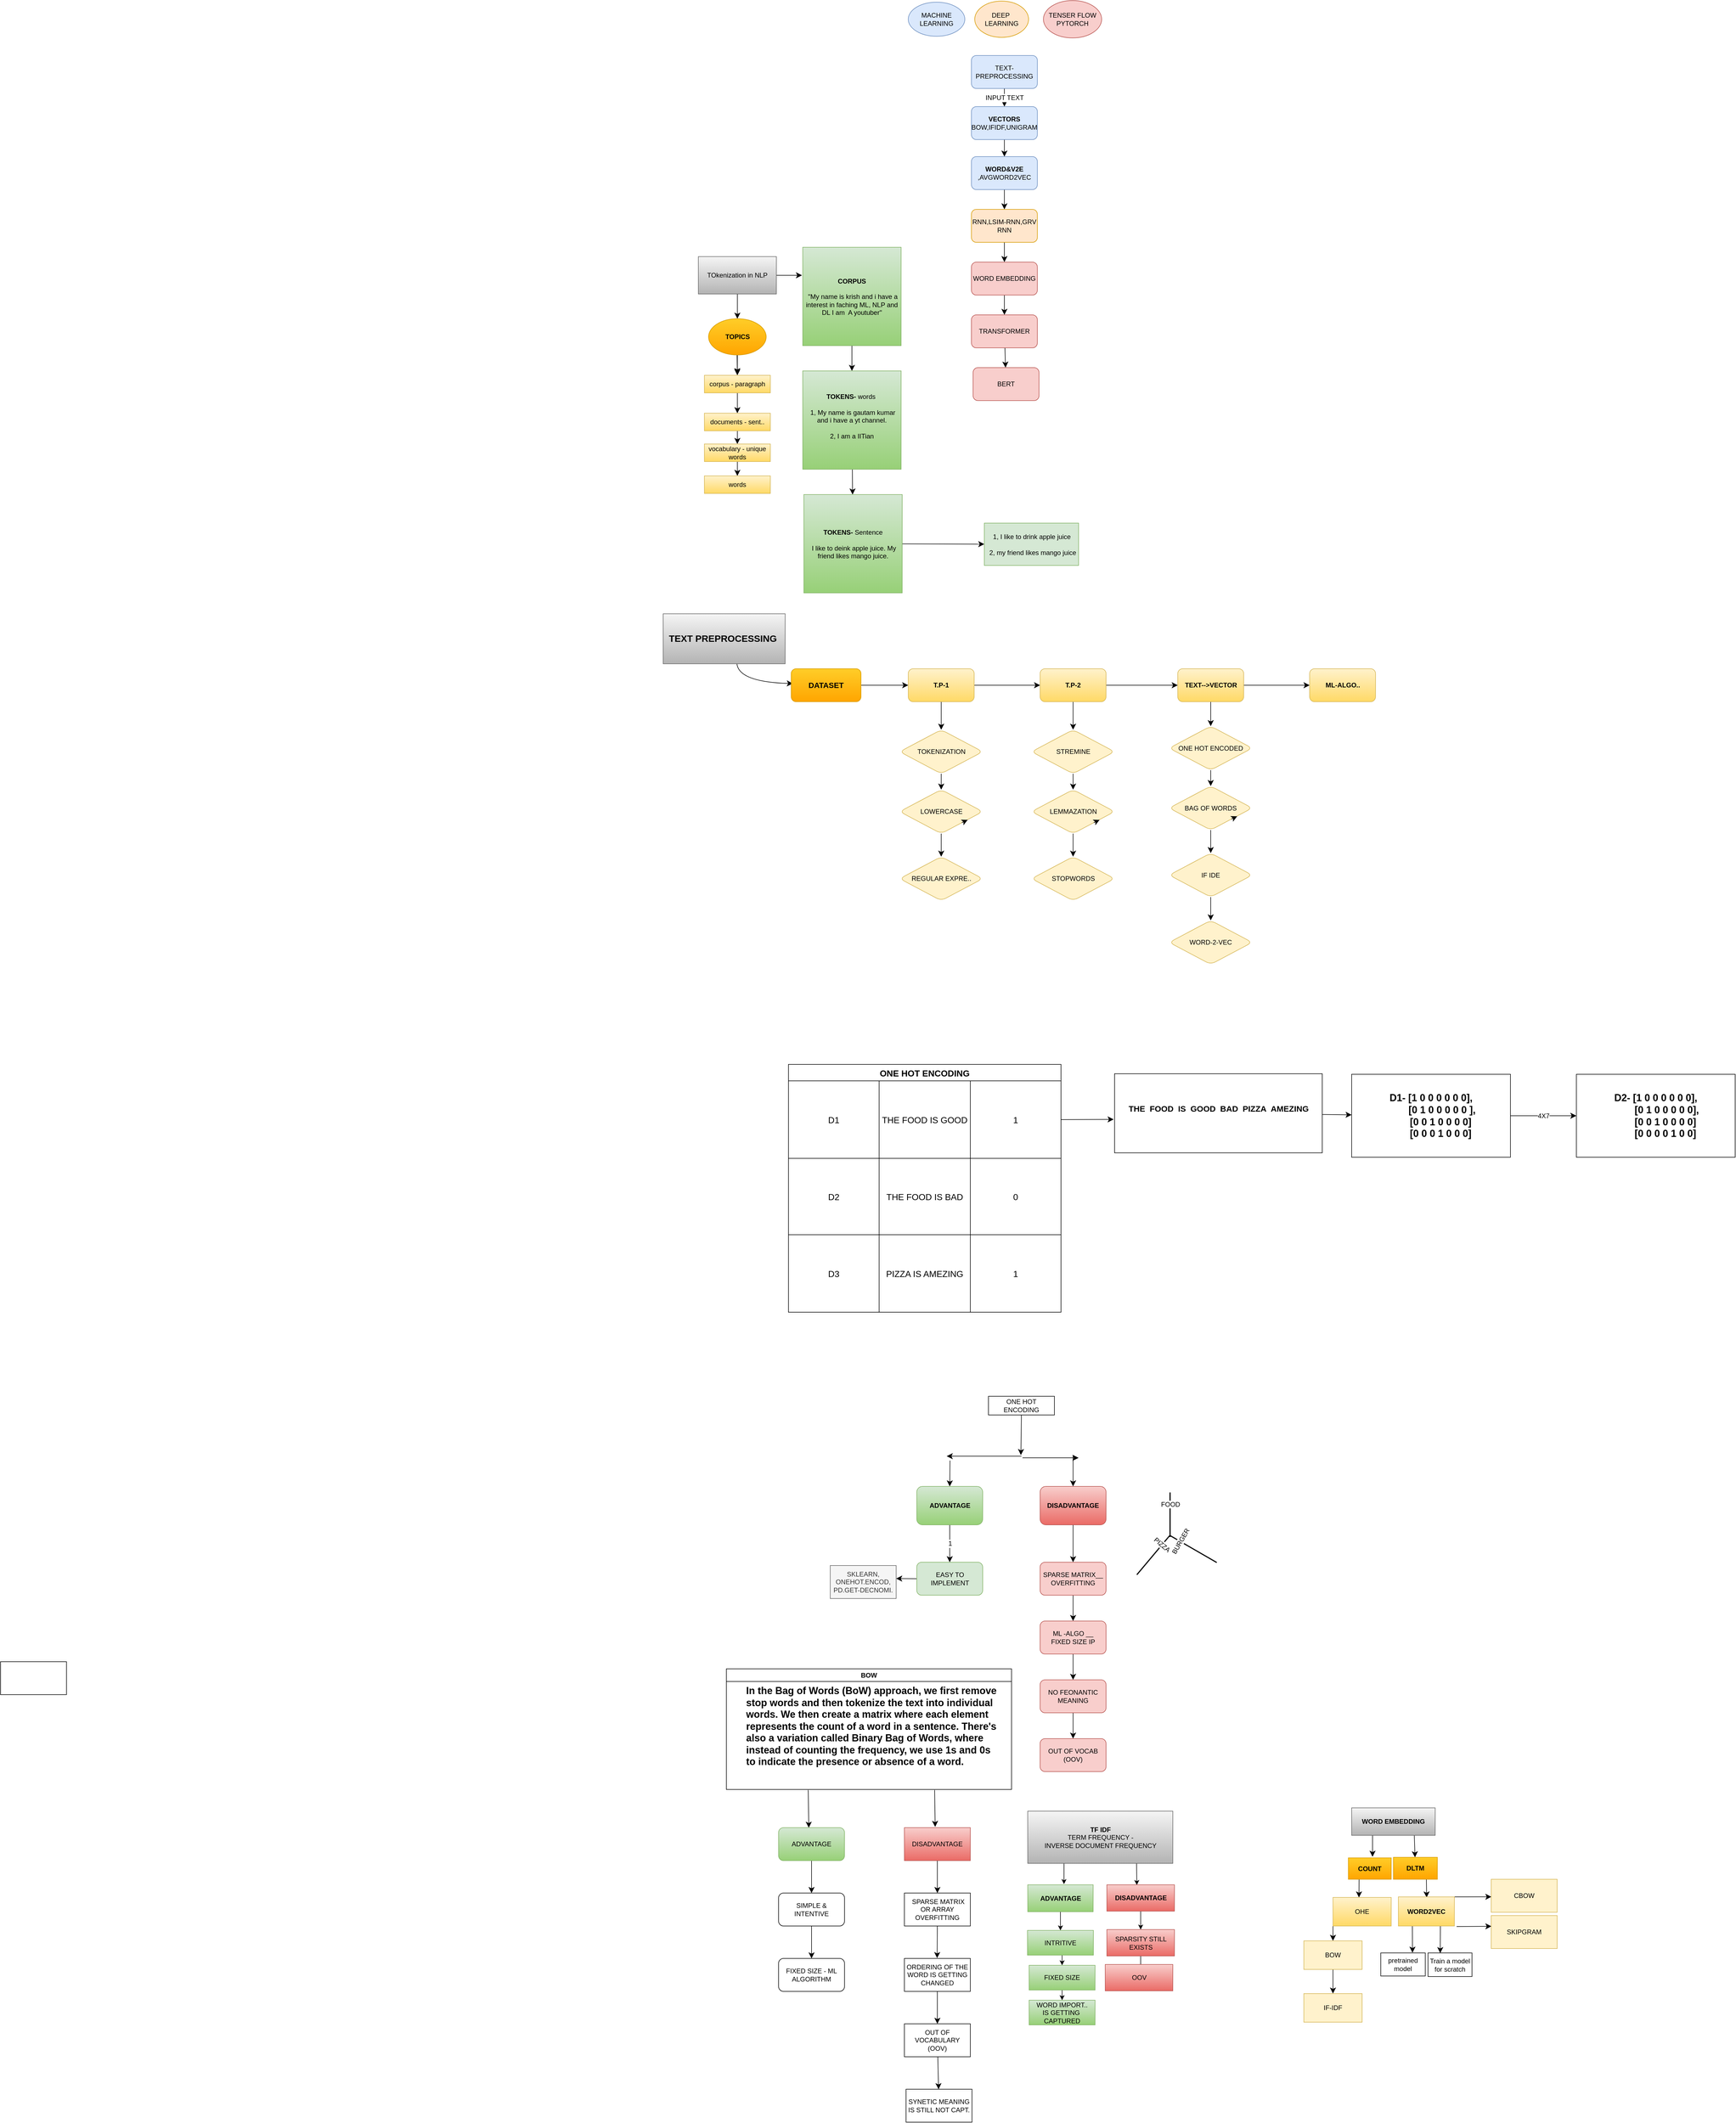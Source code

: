 <mxfile version="26.0.10">
  <diagram name="Page-1" id="VSHnLUEzTOFXlSA0APoK">
    <mxGraphModel dx="2086" dy="590" grid="0" gridSize="10" guides="1" tooltips="1" connect="1" arrows="1" fold="1" page="0" pageScale="1" pageWidth="850" pageHeight="1100" math="0" shadow="0">
      <root>
        <mxCell id="0" />
        <mxCell id="1" parent="0" />
        <mxCell id="pYpgDQX069rLwjjJaZUn-4" value="INPUT TEXT" style="edgeStyle=none;curved=1;rounded=0;orthogonalLoop=1;jettySize=auto;html=1;exitX=0.5;exitY=1;exitDx=0;exitDy=0;entryX=0.5;entryY=0;entryDx=0;entryDy=0;fontSize=12;startSize=8;endSize=8;" parent="1" source="pYpgDQX069rLwjjJaZUn-2" target="pYpgDQX069rLwjjJaZUn-3" edge="1">
          <mxGeometry relative="1" as="geometry" />
        </mxCell>
        <mxCell id="pYpgDQX069rLwjjJaZUn-2" value="TEXT-PREPROCESSING" style="rounded=1;whiteSpace=wrap;html=1;fillColor=#dae8fc;strokeColor=#6c8ebf;" parent="1" vertex="1">
          <mxGeometry x="517" y="313" width="120" height="60" as="geometry" />
        </mxCell>
        <mxCell id="pYpgDQX069rLwjjJaZUn-6" value="" style="edgeStyle=none;curved=1;rounded=0;orthogonalLoop=1;jettySize=auto;html=1;fontSize=12;startSize=8;endSize=8;" parent="1" source="pYpgDQX069rLwjjJaZUn-3" target="pYpgDQX069rLwjjJaZUn-5" edge="1">
          <mxGeometry relative="1" as="geometry" />
        </mxCell>
        <mxCell id="pYpgDQX069rLwjjJaZUn-3" value="&lt;b&gt;VECTORS&lt;/b&gt;&lt;br&gt;BOW,IFIDF,UNIGRAM" style="rounded=1;whiteSpace=wrap;html=1;fillColor=#dae8fc;strokeColor=#6c8ebf;" parent="1" vertex="1">
          <mxGeometry x="517" y="406" width="120" height="60" as="geometry" />
        </mxCell>
        <mxCell id="pYpgDQX069rLwjjJaZUn-9" value="" style="edgeStyle=none;curved=1;rounded=0;orthogonalLoop=1;jettySize=auto;html=1;fontSize=12;startSize=8;endSize=8;" parent="1" source="pYpgDQX069rLwjjJaZUn-5" target="pYpgDQX069rLwjjJaZUn-8" edge="1">
          <mxGeometry relative="1" as="geometry" />
        </mxCell>
        <mxCell id="pYpgDQX069rLwjjJaZUn-5" value="&lt;b&gt;WORD&amp;amp;V2E&lt;/b&gt;&lt;br&gt;,AVGWORD2VEC" style="whiteSpace=wrap;html=1;fillColor=#dae8fc;strokeColor=#6c8ebf;rounded=1;" parent="1" vertex="1">
          <mxGeometry x="517" y="497" width="120" height="60" as="geometry" />
        </mxCell>
        <mxCell id="pYpgDQX069rLwjjJaZUn-11" value="" style="edgeStyle=none;curved=1;rounded=0;orthogonalLoop=1;jettySize=auto;html=1;fontSize=12;startSize=8;endSize=8;" parent="1" source="pYpgDQX069rLwjjJaZUn-8" target="pYpgDQX069rLwjjJaZUn-10" edge="1">
          <mxGeometry relative="1" as="geometry" />
        </mxCell>
        <mxCell id="pYpgDQX069rLwjjJaZUn-8" value="RNN,LSIM-RNN,GRV RNN" style="whiteSpace=wrap;html=1;fillColor=#ffe6cc;strokeColor=#d79b00;rounded=1;" parent="1" vertex="1">
          <mxGeometry x="517" y="593" width="120" height="60" as="geometry" />
        </mxCell>
        <mxCell id="pYpgDQX069rLwjjJaZUn-13" value="" style="edgeStyle=none;curved=1;rounded=0;orthogonalLoop=1;jettySize=auto;html=1;fontSize=12;startSize=8;endSize=8;" parent="1" source="pYpgDQX069rLwjjJaZUn-10" target="pYpgDQX069rLwjjJaZUn-12" edge="1">
          <mxGeometry relative="1" as="geometry" />
        </mxCell>
        <mxCell id="pYpgDQX069rLwjjJaZUn-10" value="WORD EMBEDDING" style="whiteSpace=wrap;html=1;fillColor=#f8cecc;strokeColor=#b85450;rounded=1;" parent="1" vertex="1">
          <mxGeometry x="517" y="689" width="120" height="60" as="geometry" />
        </mxCell>
        <mxCell id="pYpgDQX069rLwjjJaZUn-15" value="" style="edgeStyle=none;curved=1;rounded=0;orthogonalLoop=1;jettySize=auto;html=1;fontSize=12;startSize=8;endSize=8;" parent="1" source="pYpgDQX069rLwjjJaZUn-12" target="pYpgDQX069rLwjjJaZUn-14" edge="1">
          <mxGeometry relative="1" as="geometry" />
        </mxCell>
        <mxCell id="pYpgDQX069rLwjjJaZUn-12" value="TRANSFORMER" style="whiteSpace=wrap;html=1;fillColor=#f8cecc;strokeColor=#b85450;rounded=1;" parent="1" vertex="1">
          <mxGeometry x="517" y="785" width="120" height="60" as="geometry" />
        </mxCell>
        <mxCell id="pYpgDQX069rLwjjJaZUn-14" value="BERT" style="whiteSpace=wrap;html=1;fillColor=#f8cecc;strokeColor=#b85450;rounded=1;" parent="1" vertex="1">
          <mxGeometry x="520" y="881" width="120" height="60" as="geometry" />
        </mxCell>
        <mxCell id="pYpgDQX069rLwjjJaZUn-16" value="MACHINE LEARNING" style="ellipse;whiteSpace=wrap;html=1;fillColor=#dae8fc;strokeColor=#6c8ebf;" parent="1" vertex="1">
          <mxGeometry x="402" y="216" width="103" height="62" as="geometry" />
        </mxCell>
        <mxCell id="pYpgDQX069rLwjjJaZUn-17" value="DEEP&amp;nbsp;&lt;br&gt;LEARNING" style="ellipse;whiteSpace=wrap;html=1;fillColor=#ffe6cc;strokeColor=#d79b00;" parent="1" vertex="1">
          <mxGeometry x="523" y="214" width="98" height="66" as="geometry" />
        </mxCell>
        <mxCell id="pYpgDQX069rLwjjJaZUn-18" value="TENSER FLOW&lt;br&gt;PYTORCH" style="ellipse;whiteSpace=wrap;html=1;fillColor=#f8cecc;strokeColor=#b85450;" parent="1" vertex="1">
          <mxGeometry x="648" y="213" width="106" height="68" as="geometry" />
        </mxCell>
        <mxCell id="pYpgDQX069rLwjjJaZUn-21" value="" style="edgeStyle=none;curved=1;rounded=0;orthogonalLoop=1;jettySize=auto;html=1;fontSize=12;startSize=8;endSize=8;" parent="1" source="pYpgDQX069rLwjjJaZUn-19" target="pYpgDQX069rLwjjJaZUn-20" edge="1">
          <mxGeometry relative="1" as="geometry" />
        </mxCell>
        <mxCell id="pYpgDQX069rLwjjJaZUn-28" style="edgeStyle=none;curved=1;rounded=0;orthogonalLoop=1;jettySize=auto;html=1;exitX=1;exitY=0.5;exitDx=0;exitDy=0;fontSize=12;startSize=8;endSize=8;" parent="1" source="pYpgDQX069rLwjjJaZUn-19" edge="1">
          <mxGeometry relative="1" as="geometry">
            <mxPoint x="208.6" y="713" as="targetPoint" />
          </mxGeometry>
        </mxCell>
        <mxCell id="pYpgDQX069rLwjjJaZUn-19" value="TOkenization in NLP" style="rounded=0;whiteSpace=wrap;html=1;fillColor=#f5f5f5;strokeColor=#666666;gradientColor=#b3b3b3;" parent="1" vertex="1">
          <mxGeometry x="20" y="679" width="142" height="68" as="geometry" />
        </mxCell>
        <mxCell id="pYpgDQX069rLwjjJaZUn-23" style="edgeStyle=none;curved=1;rounded=0;orthogonalLoop=1;jettySize=auto;html=1;exitX=0.5;exitY=1;exitDx=0;exitDy=0;fontSize=12;startSize=8;endSize=8;" parent="1" edge="1">
          <mxGeometry relative="1" as="geometry">
            <mxPoint x="91" y="893" as="targetPoint" />
            <mxPoint x="90.5" y="858" as="sourcePoint" />
          </mxGeometry>
        </mxCell>
        <mxCell id="pYpgDQX069rLwjjJaZUn-27" value="" style="edgeStyle=none;curved=1;rounded=0;orthogonalLoop=1;jettySize=auto;html=1;fontSize=12;startSize=8;endSize=8;" parent="1" source="pYpgDQX069rLwjjJaZUn-20" target="pYpgDQX069rLwjjJaZUn-26" edge="1">
          <mxGeometry relative="1" as="geometry" />
        </mxCell>
        <mxCell id="pYpgDQX069rLwjjJaZUn-20" value="&lt;b&gt;TOPICS&lt;/b&gt;" style="ellipse;whiteSpace=wrap;html=1;rounded=0;fillColor=#ffcd28;gradientColor=#ffa500;strokeColor=#d79b00;" parent="1" vertex="1">
          <mxGeometry x="38.5" y="792" width="105" height="66" as="geometry" />
        </mxCell>
        <mxCell id="pYpgDQX069rLwjjJaZUn-32" value="" style="edgeStyle=none;curved=1;rounded=0;orthogonalLoop=1;jettySize=auto;html=1;fontSize=12;startSize=8;endSize=8;" parent="1" source="pYpgDQX069rLwjjJaZUn-26" target="pYpgDQX069rLwjjJaZUn-31" edge="1">
          <mxGeometry relative="1" as="geometry" />
        </mxCell>
        <mxCell id="pYpgDQX069rLwjjJaZUn-26" value="corpus - paragraph" style="whiteSpace=wrap;html=1;rounded=0;fillColor=#fff2cc;gradientColor=#ffd966;strokeColor=#d6b656;" parent="1" vertex="1">
          <mxGeometry x="31" y="895" width="120" height="32" as="geometry" />
        </mxCell>
        <mxCell id="pYpgDQX069rLwjjJaZUn-38" value="" style="edgeStyle=none;curved=1;rounded=0;orthogonalLoop=1;jettySize=auto;html=1;fontSize=12;startSize=8;endSize=8;" parent="1" source="pYpgDQX069rLwjjJaZUn-29" target="pYpgDQX069rLwjjJaZUn-37" edge="1">
          <mxGeometry relative="1" as="geometry" />
        </mxCell>
        <mxCell id="pYpgDQX069rLwjjJaZUn-29" value="&lt;b&gt;CORPUS&lt;br&gt;&lt;br&gt;&lt;/b&gt;&amp;nbsp;&quot;My name is krish and i have a interest in faching ML, NLP and DL I am&amp;nbsp; A youtuber&quot;" style="whiteSpace=wrap;html=1;aspect=fixed;fillColor=#d5e8d4;gradientColor=#97d077;strokeColor=#82b366;" parent="1" vertex="1">
          <mxGeometry x="210" y="662" width="179" height="179" as="geometry" />
        </mxCell>
        <mxCell id="pYpgDQX069rLwjjJaZUn-34" value="" style="edgeStyle=none;curved=1;rounded=0;orthogonalLoop=1;jettySize=auto;html=1;fontSize=12;startSize=8;endSize=8;" parent="1" source="pYpgDQX069rLwjjJaZUn-31" target="pYpgDQX069rLwjjJaZUn-33" edge="1">
          <mxGeometry relative="1" as="geometry" />
        </mxCell>
        <mxCell id="pYpgDQX069rLwjjJaZUn-31" value="documents - sent.." style="whiteSpace=wrap;html=1;rounded=0;fillColor=#fff2cc;gradientColor=#ffd966;strokeColor=#d6b656;" parent="1" vertex="1">
          <mxGeometry x="31" y="964" width="120" height="32" as="geometry" />
        </mxCell>
        <mxCell id="pYpgDQX069rLwjjJaZUn-36" value="" style="edgeStyle=none;curved=1;rounded=0;orthogonalLoop=1;jettySize=auto;html=1;fontSize=12;startSize=8;endSize=8;" parent="1" source="pYpgDQX069rLwjjJaZUn-33" target="pYpgDQX069rLwjjJaZUn-35" edge="1">
          <mxGeometry relative="1" as="geometry" />
        </mxCell>
        <mxCell id="pYpgDQX069rLwjjJaZUn-33" value="vocabulary - unique words" style="whiteSpace=wrap;html=1;rounded=0;fillColor=#fff2cc;gradientColor=#ffd966;strokeColor=#d6b656;" parent="1" vertex="1">
          <mxGeometry x="31" y="1020" width="120" height="32" as="geometry" />
        </mxCell>
        <mxCell id="pYpgDQX069rLwjjJaZUn-35" value="words" style="whiteSpace=wrap;html=1;rounded=0;fillColor=#fff2cc;gradientColor=#ffd966;strokeColor=#d6b656;" parent="1" vertex="1">
          <mxGeometry x="31" y="1078" width="120" height="32" as="geometry" />
        </mxCell>
        <mxCell id="pYpgDQX069rLwjjJaZUn-40" value="" style="edgeStyle=none;curved=1;rounded=0;orthogonalLoop=1;jettySize=auto;html=1;fontSize=12;startSize=8;endSize=8;" parent="1" source="pYpgDQX069rLwjjJaZUn-37" target="pYpgDQX069rLwjjJaZUn-39" edge="1">
          <mxGeometry relative="1" as="geometry" />
        </mxCell>
        <mxCell id="pYpgDQX069rLwjjJaZUn-37" value="&lt;b&gt;TOKENS- &lt;/b&gt;words&amp;nbsp;&lt;br&gt;&lt;br&gt;&amp;nbsp;1, My name is gautam kumar and i have a yt channel.&lt;br&gt;&lt;br&gt;2, I am a IITian&lt;br&gt;&lt;div&gt;&lt;br&gt;&lt;/div&gt;" style="whiteSpace=wrap;html=1;aspect=fixed;fillColor=#d5e8d4;gradientColor=#97d077;strokeColor=#82b366;" parent="1" vertex="1">
          <mxGeometry x="210" y="887" width="179" height="179" as="geometry" />
        </mxCell>
        <mxCell id="pYpgDQX069rLwjjJaZUn-42" value="" style="edgeStyle=none;curved=1;rounded=0;orthogonalLoop=1;jettySize=auto;html=1;fontSize=12;startSize=8;endSize=8;" parent="1" source="pYpgDQX069rLwjjJaZUn-39" target="pYpgDQX069rLwjjJaZUn-41" edge="1">
          <mxGeometry relative="1" as="geometry" />
        </mxCell>
        <mxCell id="pYpgDQX069rLwjjJaZUn-39" value="&lt;b&gt;TOKENS- &lt;/b&gt;Sentence&lt;br&gt;&lt;br&gt;&amp;nbsp;I like to deink apple juice. My friend likes mango juice." style="whiteSpace=wrap;html=1;aspect=fixed;fillColor=#d5e8d4;gradientColor=#97d077;strokeColor=#82b366;" parent="1" vertex="1">
          <mxGeometry x="212" y="1112" width="179" height="179" as="geometry" />
        </mxCell>
        <mxCell id="pYpgDQX069rLwjjJaZUn-41" value="1, I like to drink apple juice&lt;br&gt;&lt;br&gt;&amp;nbsp;2, my friend likes mango juice" style="whiteSpace=wrap;html=1;fillColor=#d5e8d4;strokeColor=#82b366;" parent="1" vertex="1">
          <mxGeometry x="540.5" y="1164" width="171.5" height="77" as="geometry" />
        </mxCell>
        <mxCell id="R0YtoxaWGj9y8Cs-gQbP-2" style="edgeStyle=none;curved=1;rounded=0;orthogonalLoop=1;jettySize=auto;html=1;exitX=0.5;exitY=1;exitDx=0;exitDy=0;fontSize=12;startSize=8;endSize=8;entryX=0;entryY=0.5;entryDx=0;entryDy=0;" parent="1" edge="1">
          <mxGeometry relative="1" as="geometry">
            <mxPoint x="192" y="1456" as="targetPoint" />
            <mxPoint x="90" y="1417" as="sourcePoint" />
            <Array as="points">
              <mxPoint x="90" y="1453" />
            </Array>
          </mxGeometry>
        </mxCell>
        <mxCell id="R0YtoxaWGj9y8Cs-gQbP-1" value="&lt;b&gt;TEXT PREPROCESSING&amp;nbsp;&lt;/b&gt;" style="rounded=0;whiteSpace=wrap;html=1;fillColor=#f5f5f5;strokeColor=#666666;gradientColor=#b3b3b3;fontSize=17;" parent="1" vertex="1">
          <mxGeometry x="-44" y="1329" width="222" height="91" as="geometry" />
        </mxCell>
        <mxCell id="R0YtoxaWGj9y8Cs-gQbP-6" value="" style="edgeStyle=none;curved=1;rounded=0;orthogonalLoop=1;jettySize=auto;html=1;fontSize=12;startSize=8;endSize=8;" parent="1" source="R0YtoxaWGj9y8Cs-gQbP-4" target="R0YtoxaWGj9y8Cs-gQbP-5" edge="1">
          <mxGeometry relative="1" as="geometry" />
        </mxCell>
        <mxCell id="R0YtoxaWGj9y8Cs-gQbP-4" value="DATASET" style="rounded=1;whiteSpace=wrap;html=1;fillColor=#ffcd28;gradientColor=#ffa500;strokeColor=#d79b00;fontStyle=1;fontSize=14;" parent="1" vertex="1">
          <mxGeometry x="189" y="1429" width="127" height="60" as="geometry" />
        </mxCell>
        <mxCell id="R0YtoxaWGj9y8Cs-gQbP-8" value="" style="edgeStyle=none;curved=1;rounded=0;orthogonalLoop=1;jettySize=auto;html=1;fontSize=12;startSize=8;endSize=8;" parent="1" source="R0YtoxaWGj9y8Cs-gQbP-5" target="R0YtoxaWGj9y8Cs-gQbP-7" edge="1">
          <mxGeometry relative="1" as="geometry" />
        </mxCell>
        <mxCell id="R0YtoxaWGj9y8Cs-gQbP-14" value="" style="edgeStyle=none;curved=1;rounded=0;orthogonalLoop=1;jettySize=auto;html=1;fontSize=12;startSize=8;endSize=8;" parent="1" source="R0YtoxaWGj9y8Cs-gQbP-5" target="R0YtoxaWGj9y8Cs-gQbP-13" edge="1">
          <mxGeometry relative="1" as="geometry" />
        </mxCell>
        <mxCell id="R0YtoxaWGj9y8Cs-gQbP-5" value="T.P-1" style="whiteSpace=wrap;html=1;rounded=1;fillColor=#fff2cc;gradientColor=#ffd966;strokeColor=#d6b656;fontStyle=1" parent="1" vertex="1">
          <mxGeometry x="402" y="1429" width="120" height="60" as="geometry" />
        </mxCell>
        <mxCell id="R0YtoxaWGj9y8Cs-gQbP-10" value="" style="edgeStyle=none;curved=1;rounded=0;orthogonalLoop=1;jettySize=auto;html=1;fontSize=12;startSize=8;endSize=8;" parent="1" source="R0YtoxaWGj9y8Cs-gQbP-7" target="R0YtoxaWGj9y8Cs-gQbP-9" edge="1">
          <mxGeometry relative="1" as="geometry" />
        </mxCell>
        <mxCell id="R0YtoxaWGj9y8Cs-gQbP-7" value="TOKENIZATION" style="rhombus;whiteSpace=wrap;html=1;rounded=1;fillColor=#fff2cc;strokeColor=#d6b656;" parent="1" vertex="1">
          <mxGeometry x="386.5" y="1540" width="151" height="80" as="geometry" />
        </mxCell>
        <mxCell id="R0YtoxaWGj9y8Cs-gQbP-12" value="" style="edgeStyle=none;curved=1;rounded=0;orthogonalLoop=1;jettySize=auto;html=1;fontSize=12;startSize=8;endSize=8;" parent="1" source="R0YtoxaWGj9y8Cs-gQbP-9" target="R0YtoxaWGj9y8Cs-gQbP-11" edge="1">
          <mxGeometry relative="1" as="geometry" />
        </mxCell>
        <mxCell id="R0YtoxaWGj9y8Cs-gQbP-9" value="LOWERCASE" style="rhombus;whiteSpace=wrap;html=1;rounded=1;fillColor=#fff2cc;strokeColor=#d6b656;" parent="1" vertex="1">
          <mxGeometry x="386.5" y="1649" width="151" height="80" as="geometry" />
        </mxCell>
        <mxCell id="R0YtoxaWGj9y8Cs-gQbP-11" value="REGULAR EXPRE.." style="rhombus;whiteSpace=wrap;html=1;rounded=1;fillColor=#fff2cc;strokeColor=#d6b656;" parent="1" vertex="1">
          <mxGeometry x="386.5" y="1771" width="151" height="80" as="geometry" />
        </mxCell>
        <mxCell id="R0YtoxaWGj9y8Cs-gQbP-74" style="edgeStyle=none;curved=1;rounded=0;orthogonalLoop=1;jettySize=auto;html=1;exitX=0.5;exitY=1;exitDx=0;exitDy=0;entryX=0.5;entryY=0;entryDx=0;entryDy=0;fontSize=12;startSize=8;endSize=8;" parent="1" source="R0YtoxaWGj9y8Cs-gQbP-13" target="R0YtoxaWGj9y8Cs-gQbP-69" edge="1">
          <mxGeometry relative="1" as="geometry" />
        </mxCell>
        <mxCell id="R0YtoxaWGj9y8Cs-gQbP-107" value="" style="edgeStyle=none;curved=1;rounded=0;orthogonalLoop=1;jettySize=auto;html=1;fontSize=12;startSize=8;endSize=8;" parent="1" source="R0YtoxaWGj9y8Cs-gQbP-13" target="R0YtoxaWGj9y8Cs-gQbP-106" edge="1">
          <mxGeometry relative="1" as="geometry" />
        </mxCell>
        <mxCell id="R0YtoxaWGj9y8Cs-gQbP-13" value="T.P-2" style="whiteSpace=wrap;html=1;rounded=1;fillColor=#fff2cc;gradientColor=#ffd966;strokeColor=#d6b656;fontStyle=1" parent="1" vertex="1">
          <mxGeometry x="642" y="1429" width="120" height="60" as="geometry" />
        </mxCell>
        <mxCell id="R0YtoxaWGj9y8Cs-gQbP-17" style="edgeStyle=none;curved=1;rounded=0;orthogonalLoop=1;jettySize=auto;html=1;exitX=1;exitY=1;exitDx=0;exitDy=0;entryX=0.819;entryY=0.687;entryDx=0;entryDy=0;entryPerimeter=0;fontSize=12;startSize=8;endSize=8;" parent="1" source="R0YtoxaWGj9y8Cs-gQbP-9" target="R0YtoxaWGj9y8Cs-gQbP-9" edge="1">
          <mxGeometry relative="1" as="geometry" />
        </mxCell>
        <mxCell id="R0YtoxaWGj9y8Cs-gQbP-68" value="" style="edgeStyle=none;curved=1;rounded=0;orthogonalLoop=1;jettySize=auto;html=1;fontSize=12;startSize=8;endSize=8;" parent="1" source="R0YtoxaWGj9y8Cs-gQbP-69" target="R0YtoxaWGj9y8Cs-gQbP-71" edge="1">
          <mxGeometry relative="1" as="geometry" />
        </mxCell>
        <mxCell id="R0YtoxaWGj9y8Cs-gQbP-69" value="STREMINE" style="rhombus;whiteSpace=wrap;html=1;rounded=1;fillColor=#fff2cc;strokeColor=#d6b656;" parent="1" vertex="1">
          <mxGeometry x="626.5" y="1540" width="151" height="80" as="geometry" />
        </mxCell>
        <mxCell id="R0YtoxaWGj9y8Cs-gQbP-70" value="" style="edgeStyle=none;curved=1;rounded=0;orthogonalLoop=1;jettySize=auto;html=1;fontSize=12;startSize=8;endSize=8;" parent="1" source="R0YtoxaWGj9y8Cs-gQbP-71" target="R0YtoxaWGj9y8Cs-gQbP-72" edge="1">
          <mxGeometry relative="1" as="geometry" />
        </mxCell>
        <mxCell id="R0YtoxaWGj9y8Cs-gQbP-71" value="LEMMAZATION" style="rhombus;whiteSpace=wrap;html=1;rounded=1;fillColor=#fff2cc;strokeColor=#d6b656;" parent="1" vertex="1">
          <mxGeometry x="626.5" y="1649" width="151" height="80" as="geometry" />
        </mxCell>
        <mxCell id="R0YtoxaWGj9y8Cs-gQbP-72" value="STOPWORDS" style="rhombus;whiteSpace=wrap;html=1;rounded=1;fillColor=#fff2cc;strokeColor=#d6b656;" parent="1" vertex="1">
          <mxGeometry x="626.5" y="1771" width="151" height="80" as="geometry" />
        </mxCell>
        <mxCell id="R0YtoxaWGj9y8Cs-gQbP-73" style="edgeStyle=none;curved=1;rounded=0;orthogonalLoop=1;jettySize=auto;html=1;exitX=1;exitY=1;exitDx=0;exitDy=0;entryX=0.819;entryY=0.687;entryDx=0;entryDy=0;entryPerimeter=0;fontSize=12;startSize=8;endSize=8;" parent="1" source="R0YtoxaWGj9y8Cs-gQbP-71" target="R0YtoxaWGj9y8Cs-gQbP-71" edge="1">
          <mxGeometry relative="1" as="geometry" />
        </mxCell>
        <mxCell id="R0YtoxaWGj9y8Cs-gQbP-99" value="" style="edgeStyle=none;curved=1;rounded=0;orthogonalLoop=1;jettySize=auto;html=1;fontSize=12;startSize=8;endSize=8;" parent="1" source="R0YtoxaWGj9y8Cs-gQbP-100" target="R0YtoxaWGj9y8Cs-gQbP-102" edge="1">
          <mxGeometry relative="1" as="geometry" />
        </mxCell>
        <mxCell id="R0YtoxaWGj9y8Cs-gQbP-100" value="ONE HOT ENCODED" style="rhombus;whiteSpace=wrap;html=1;rounded=1;fillColor=#fff2cc;strokeColor=#d6b656;" parent="1" vertex="1">
          <mxGeometry x="877" y="1533.5" width="151" height="80" as="geometry" />
        </mxCell>
        <mxCell id="R0YtoxaWGj9y8Cs-gQbP-101" value="" style="edgeStyle=none;curved=1;rounded=0;orthogonalLoop=1;jettySize=auto;html=1;fontSize=12;startSize=8;endSize=8;" parent="1" source="R0YtoxaWGj9y8Cs-gQbP-102" target="R0YtoxaWGj9y8Cs-gQbP-103" edge="1">
          <mxGeometry relative="1" as="geometry" />
        </mxCell>
        <mxCell id="R0YtoxaWGj9y8Cs-gQbP-102" value="BAG OF WORDS" style="rhombus;whiteSpace=wrap;html=1;rounded=1;fillColor=#fff2cc;strokeColor=#d6b656;" parent="1" vertex="1">
          <mxGeometry x="877" y="1642.5" width="151" height="80" as="geometry" />
        </mxCell>
        <mxCell id="R0YtoxaWGj9y8Cs-gQbP-110" value="" style="edgeStyle=none;curved=1;rounded=0;orthogonalLoop=1;jettySize=auto;html=1;fontSize=12;startSize=8;endSize=8;" parent="1" source="R0YtoxaWGj9y8Cs-gQbP-103" target="R0YtoxaWGj9y8Cs-gQbP-109" edge="1">
          <mxGeometry relative="1" as="geometry" />
        </mxCell>
        <mxCell id="R0YtoxaWGj9y8Cs-gQbP-103" value="IF IDE" style="rhombus;whiteSpace=wrap;html=1;rounded=1;fillColor=#fff2cc;strokeColor=#d6b656;" parent="1" vertex="1">
          <mxGeometry x="877" y="1764.5" width="151" height="80" as="geometry" />
        </mxCell>
        <mxCell id="R0YtoxaWGj9y8Cs-gQbP-104" style="edgeStyle=none;curved=1;rounded=0;orthogonalLoop=1;jettySize=auto;html=1;exitX=1;exitY=1;exitDx=0;exitDy=0;entryX=0.819;entryY=0.687;entryDx=0;entryDy=0;entryPerimeter=0;fontSize=12;startSize=8;endSize=8;" parent="1" source="R0YtoxaWGj9y8Cs-gQbP-102" target="R0YtoxaWGj9y8Cs-gQbP-102" edge="1">
          <mxGeometry relative="1" as="geometry" />
        </mxCell>
        <mxCell id="R0YtoxaWGj9y8Cs-gQbP-108" style="edgeStyle=none;curved=1;rounded=0;orthogonalLoop=1;jettySize=auto;html=1;exitX=0.5;exitY=1;exitDx=0;exitDy=0;entryX=0.5;entryY=0;entryDx=0;entryDy=0;fontSize=12;startSize=8;endSize=8;" parent="1" source="R0YtoxaWGj9y8Cs-gQbP-106" target="R0YtoxaWGj9y8Cs-gQbP-100" edge="1">
          <mxGeometry relative="1" as="geometry" />
        </mxCell>
        <mxCell id="R0YtoxaWGj9y8Cs-gQbP-112" value="" style="edgeStyle=none;curved=1;rounded=0;orthogonalLoop=1;jettySize=auto;html=1;fontSize=12;startSize=8;endSize=8;" parent="1" source="R0YtoxaWGj9y8Cs-gQbP-106" target="R0YtoxaWGj9y8Cs-gQbP-111" edge="1">
          <mxGeometry relative="1" as="geometry" />
        </mxCell>
        <mxCell id="R0YtoxaWGj9y8Cs-gQbP-106" value="TEXT--&amp;gt;VECTOR" style="whiteSpace=wrap;html=1;rounded=1;fillColor=#fff2cc;gradientColor=#ffd966;strokeColor=#d6b656;fontStyle=1" parent="1" vertex="1">
          <mxGeometry x="892.5" y="1429" width="120" height="60" as="geometry" />
        </mxCell>
        <mxCell id="R0YtoxaWGj9y8Cs-gQbP-109" value="WORD-2-VEC" style="rhombus;whiteSpace=wrap;html=1;rounded=1;fillColor=#fff2cc;strokeColor=#d6b656;" parent="1" vertex="1">
          <mxGeometry x="877" y="1887" width="151" height="80" as="geometry" />
        </mxCell>
        <mxCell id="R0YtoxaWGj9y8Cs-gQbP-111" value="ML-ALGO.." style="whiteSpace=wrap;html=1;rounded=1;fillColor=#fff2cc;gradientColor=#ffd966;strokeColor=#d6b656;fontStyle=1" parent="1" vertex="1">
          <mxGeometry x="1132.5" y="1429" width="120" height="60" as="geometry" />
        </mxCell>
        <mxCell id="R0YtoxaWGj9y8Cs-gQbP-113" value="ONE HOT ENCODING" style="shape=table;startSize=30;container=1;collapsible=0;childLayout=tableLayout;strokeColor=default;fontSize=16;fontStyle=1" parent="1" vertex="1">
          <mxGeometry x="184" y="2149" width="496" height="451" as="geometry" />
        </mxCell>
        <mxCell id="R0YtoxaWGj9y8Cs-gQbP-114" value="" style="shape=tableRow;horizontal=0;startSize=0;swimlaneHead=0;swimlaneBody=0;strokeColor=inherit;top=0;left=0;bottom=0;right=0;collapsible=0;dropTarget=0;fillColor=none;points=[[0,0.5],[1,0.5]];portConstraint=eastwest;fontSize=16;" parent="R0YtoxaWGj9y8Cs-gQbP-113" vertex="1">
          <mxGeometry y="30" width="496" height="141" as="geometry" />
        </mxCell>
        <mxCell id="R0YtoxaWGj9y8Cs-gQbP-115" value="D1" style="shape=partialRectangle;html=1;whiteSpace=wrap;connectable=0;strokeColor=inherit;overflow=hidden;fillColor=none;top=0;left=0;bottom=0;right=0;pointerEvents=1;fontSize=16;" parent="R0YtoxaWGj9y8Cs-gQbP-114" vertex="1">
          <mxGeometry width="165" height="141" as="geometry">
            <mxRectangle width="165" height="141" as="alternateBounds" />
          </mxGeometry>
        </mxCell>
        <mxCell id="R0YtoxaWGj9y8Cs-gQbP-116" value="THE FOOD IS GOOD" style="shape=partialRectangle;html=1;whiteSpace=wrap;connectable=0;strokeColor=inherit;overflow=hidden;fillColor=none;top=0;left=0;bottom=0;right=0;pointerEvents=1;fontSize=16;" parent="R0YtoxaWGj9y8Cs-gQbP-114" vertex="1">
          <mxGeometry x="165" width="166" height="141" as="geometry">
            <mxRectangle width="166" height="141" as="alternateBounds" />
          </mxGeometry>
        </mxCell>
        <mxCell id="R0YtoxaWGj9y8Cs-gQbP-117" value="1" style="shape=partialRectangle;html=1;whiteSpace=wrap;connectable=0;strokeColor=inherit;overflow=hidden;fillColor=none;top=0;left=0;bottom=0;right=0;pointerEvents=1;fontSize=16;" parent="R0YtoxaWGj9y8Cs-gQbP-114" vertex="1">
          <mxGeometry x="331" width="165" height="141" as="geometry">
            <mxRectangle width="165" height="141" as="alternateBounds" />
          </mxGeometry>
        </mxCell>
        <mxCell id="R0YtoxaWGj9y8Cs-gQbP-118" value="" style="shape=tableRow;horizontal=0;startSize=0;swimlaneHead=0;swimlaneBody=0;strokeColor=inherit;top=0;left=0;bottom=0;right=0;collapsible=0;dropTarget=0;fillColor=none;points=[[0,0.5],[1,0.5]];portConstraint=eastwest;fontSize=16;" parent="R0YtoxaWGj9y8Cs-gQbP-113" vertex="1">
          <mxGeometry y="171" width="496" height="139" as="geometry" />
        </mxCell>
        <mxCell id="R0YtoxaWGj9y8Cs-gQbP-119" value="D2" style="shape=partialRectangle;html=1;whiteSpace=wrap;connectable=0;strokeColor=inherit;overflow=hidden;fillColor=none;top=0;left=0;bottom=0;right=0;pointerEvents=1;fontSize=16;" parent="R0YtoxaWGj9y8Cs-gQbP-118" vertex="1">
          <mxGeometry width="165" height="139" as="geometry">
            <mxRectangle width="165" height="139" as="alternateBounds" />
          </mxGeometry>
        </mxCell>
        <mxCell id="R0YtoxaWGj9y8Cs-gQbP-120" value="THE FOOD IS BAD" style="shape=partialRectangle;html=1;whiteSpace=wrap;connectable=0;strokeColor=inherit;overflow=hidden;fillColor=none;top=0;left=0;bottom=0;right=0;pointerEvents=1;fontSize=16;" parent="R0YtoxaWGj9y8Cs-gQbP-118" vertex="1">
          <mxGeometry x="165" width="166" height="139" as="geometry">
            <mxRectangle width="166" height="139" as="alternateBounds" />
          </mxGeometry>
        </mxCell>
        <mxCell id="R0YtoxaWGj9y8Cs-gQbP-121" value="0" style="shape=partialRectangle;html=1;whiteSpace=wrap;connectable=0;strokeColor=inherit;overflow=hidden;fillColor=none;top=0;left=0;bottom=0;right=0;pointerEvents=1;fontSize=16;" parent="R0YtoxaWGj9y8Cs-gQbP-118" vertex="1">
          <mxGeometry x="331" width="165" height="139" as="geometry">
            <mxRectangle width="165" height="139" as="alternateBounds" />
          </mxGeometry>
        </mxCell>
        <mxCell id="R0YtoxaWGj9y8Cs-gQbP-122" value="" style="shape=tableRow;horizontal=0;startSize=0;swimlaneHead=0;swimlaneBody=0;strokeColor=inherit;top=0;left=0;bottom=0;right=0;collapsible=0;dropTarget=0;fillColor=none;points=[[0,0.5],[1,0.5]];portConstraint=eastwest;fontSize=16;" parent="R0YtoxaWGj9y8Cs-gQbP-113" vertex="1">
          <mxGeometry y="310" width="496" height="141" as="geometry" />
        </mxCell>
        <mxCell id="R0YtoxaWGj9y8Cs-gQbP-123" value="D3" style="shape=partialRectangle;html=1;whiteSpace=wrap;connectable=0;strokeColor=inherit;overflow=hidden;fillColor=none;top=0;left=0;bottom=0;right=0;pointerEvents=1;fontSize=16;" parent="R0YtoxaWGj9y8Cs-gQbP-122" vertex="1">
          <mxGeometry width="165" height="141" as="geometry">
            <mxRectangle width="165" height="141" as="alternateBounds" />
          </mxGeometry>
        </mxCell>
        <mxCell id="R0YtoxaWGj9y8Cs-gQbP-124" value="PIZZA IS AMEZING" style="shape=partialRectangle;html=1;whiteSpace=wrap;connectable=0;strokeColor=inherit;overflow=hidden;fillColor=none;top=0;left=0;bottom=0;right=0;pointerEvents=1;fontSize=16;" parent="R0YtoxaWGj9y8Cs-gQbP-122" vertex="1">
          <mxGeometry x="165" width="166" height="141" as="geometry">
            <mxRectangle width="166" height="141" as="alternateBounds" />
          </mxGeometry>
        </mxCell>
        <mxCell id="R0YtoxaWGj9y8Cs-gQbP-125" value="1" style="shape=partialRectangle;html=1;whiteSpace=wrap;connectable=0;strokeColor=inherit;overflow=hidden;fillColor=none;top=0;left=0;bottom=0;right=0;pointerEvents=1;fontSize=16;" parent="R0YtoxaWGj9y8Cs-gQbP-122" vertex="1">
          <mxGeometry x="331" width="165" height="141" as="geometry">
            <mxRectangle width="165" height="141" as="alternateBounds" />
          </mxGeometry>
        </mxCell>
        <mxCell id="R0YtoxaWGj9y8Cs-gQbP-139" style="edgeStyle=none;curved=1;rounded=0;orthogonalLoop=1;jettySize=auto;html=1;exitX=1;exitY=0.5;exitDx=0;exitDy=0;fontSize=12;startSize=8;endSize=8;" parent="1" source="R0YtoxaWGj9y8Cs-gQbP-114" edge="1">
          <mxGeometry relative="1" as="geometry">
            <mxPoint x="775.846" y="2249.077" as="targetPoint" />
          </mxGeometry>
        </mxCell>
        <mxCell id="R0YtoxaWGj9y8Cs-gQbP-142" value="" style="edgeStyle=none;curved=1;rounded=0;orthogonalLoop=1;jettySize=auto;html=1;fontSize=12;startSize=8;endSize=8;" parent="1" source="R0YtoxaWGj9y8Cs-gQbP-140" target="R0YtoxaWGj9y8Cs-gQbP-141" edge="1">
          <mxGeometry relative="1" as="geometry" />
        </mxCell>
        <mxCell id="R0YtoxaWGj9y8Cs-gQbP-140" value="THE&amp;nbsp; FOOD&amp;nbsp; IS&amp;nbsp; GOOD&amp;nbsp; BAD&amp;nbsp; PIZZA&amp;nbsp; AMEZING&lt;div&gt;&lt;br&gt;&lt;/div&gt;" style="rounded=0;whiteSpace=wrap;html=1;fontSize=15;fontStyle=1" parent="1" vertex="1">
          <mxGeometry x="777.5" y="2166" width="378" height="144" as="geometry" />
        </mxCell>
        <mxCell id="R0YtoxaWGj9y8Cs-gQbP-144" value="4X7" style="edgeStyle=none;curved=1;rounded=0;orthogonalLoop=1;jettySize=auto;html=1;fontSize=12;startSize=8;endSize=8;" parent="1" source="R0YtoxaWGj9y8Cs-gQbP-141" target="R0YtoxaWGj9y8Cs-gQbP-143" edge="1">
          <mxGeometry relative="1" as="geometry" />
        </mxCell>
        <mxCell id="R0YtoxaWGj9y8Cs-gQbP-141" value="D1- [1 0 0 0 0 0 0],&lt;br&gt;&amp;nbsp; &amp;nbsp; &amp;nbsp; &amp;nbsp; [0 1 0 0 0 0 0 ],&lt;div&gt;&amp;nbsp; &amp;nbsp; &amp;nbsp; &amp;nbsp;[0 0 1 0 0 0 0]&lt;/div&gt;&lt;div&gt;&amp;nbsp; &amp;nbsp; &amp;nbsp; &amp;nbsp;[0 0 0 1 0 0 0]&lt;/div&gt;" style="whiteSpace=wrap;html=1;rounded=0;fontSize=18;fontStyle=1" parent="1" vertex="1">
          <mxGeometry x="1209" y="2167" width="289" height="151" as="geometry" />
        </mxCell>
        <mxCell id="R0YtoxaWGj9y8Cs-gQbP-143" value="D2- [1 0 0 0 0 0 0],&lt;br&gt;&amp;nbsp; &amp;nbsp; &amp;nbsp; &amp;nbsp; [0 1 0 0 0 0 0],&lt;div&gt;&amp;nbsp; &amp;nbsp; &amp;nbsp; &amp;nbsp;[0 0 1 0 0 0 0]&lt;/div&gt;&lt;div&gt;&amp;nbsp; &amp;nbsp; &amp;nbsp; &amp;nbsp;[0 0 0 0 1 0 0]&lt;/div&gt;" style="whiteSpace=wrap;html=1;rounded=0;fontSize=18;fontStyle=1" parent="1" vertex="1">
          <mxGeometry x="1618" y="2167" width="289" height="151" as="geometry" />
        </mxCell>
        <mxCell id="R0YtoxaWGj9y8Cs-gQbP-149" value="1" style="edgeStyle=none;curved=1;rounded=0;orthogonalLoop=1;jettySize=auto;html=1;fontSize=12;startSize=8;endSize=8;" parent="1" source="R0YtoxaWGj9y8Cs-gQbP-145" target="R0YtoxaWGj9y8Cs-gQbP-148" edge="1">
          <mxGeometry relative="1" as="geometry" />
        </mxCell>
        <mxCell id="R0YtoxaWGj9y8Cs-gQbP-145" value="ADVANTAGE" style="rounded=1;whiteSpace=wrap;html=1;fontStyle=1;fillColor=#d5e8d4;gradientColor=#97d077;strokeColor=#82b366;" parent="1" vertex="1">
          <mxGeometry x="417.5" y="2917" width="120" height="70" as="geometry" />
        </mxCell>
        <mxCell id="R0YtoxaWGj9y8Cs-gQbP-165" style="edgeStyle=none;curved=1;rounded=0;orthogonalLoop=1;jettySize=auto;html=1;exitX=0;exitY=0.5;exitDx=0;exitDy=0;fontSize=12;startSize=8;endSize=8;" parent="1" source="R0YtoxaWGj9y8Cs-gQbP-148" edge="1">
          <mxGeometry relative="1" as="geometry">
            <mxPoint x="380.0" y="3084.667" as="targetPoint" />
          </mxGeometry>
        </mxCell>
        <mxCell id="R0YtoxaWGj9y8Cs-gQbP-148" value="EASY TO IMPLEMENT" style="whiteSpace=wrap;html=1;rounded=1;fillColor=#d5e8d4;strokeColor=#82b366;" parent="1" vertex="1">
          <mxGeometry x="417.5" y="3055" width="120" height="60" as="geometry" />
        </mxCell>
        <mxCell id="R0YtoxaWGj9y8Cs-gQbP-152" value="" style="edgeStyle=none;curved=1;rounded=0;orthogonalLoop=1;jettySize=auto;html=1;fontSize=12;startSize=8;endSize=8;" parent="1" source="R0YtoxaWGj9y8Cs-gQbP-150" target="R0YtoxaWGj9y8Cs-gQbP-151" edge="1">
          <mxGeometry relative="1" as="geometry" />
        </mxCell>
        <mxCell id="R0YtoxaWGj9y8Cs-gQbP-150" value="DISADVANTAGE" style="rounded=1;whiteSpace=wrap;html=1;fontStyle=1;fillColor=#f8cecc;gradientColor=#ea6b66;strokeColor=#b85450;" parent="1" vertex="1">
          <mxGeometry x="642" y="2917" width="120" height="70" as="geometry" />
        </mxCell>
        <mxCell id="R0YtoxaWGj9y8Cs-gQbP-154" value="" style="edgeStyle=none;curved=1;rounded=0;orthogonalLoop=1;jettySize=auto;html=1;fontSize=12;startSize=8;endSize=8;" parent="1" source="R0YtoxaWGj9y8Cs-gQbP-151" target="R0YtoxaWGj9y8Cs-gQbP-153" edge="1">
          <mxGeometry relative="1" as="geometry" />
        </mxCell>
        <mxCell id="R0YtoxaWGj9y8Cs-gQbP-151" value="SPARSE MATRIX__&lt;br&gt;OVERFITTING" style="whiteSpace=wrap;html=1;rounded=1;fontStyle=0;fillColor=#f8cecc;strokeColor=#b85450;" parent="1" vertex="1">
          <mxGeometry x="642" y="3055" width="120" height="60" as="geometry" />
        </mxCell>
        <mxCell id="R0YtoxaWGj9y8Cs-gQbP-156" value="" style="edgeStyle=none;curved=1;rounded=0;orthogonalLoop=1;jettySize=auto;html=1;fontSize=12;startSize=8;endSize=8;" parent="1" source="R0YtoxaWGj9y8Cs-gQbP-153" target="R0YtoxaWGj9y8Cs-gQbP-155" edge="1">
          <mxGeometry relative="1" as="geometry" />
        </mxCell>
        <mxCell id="R0YtoxaWGj9y8Cs-gQbP-153" value="ML -ALGO __&lt;br&gt;FIXED SIZE IP" style="whiteSpace=wrap;html=1;rounded=1;fontStyle=0;fillColor=#f8cecc;strokeColor=#b85450;" parent="1" vertex="1">
          <mxGeometry x="642" y="3162" width="120" height="60" as="geometry" />
        </mxCell>
        <mxCell id="R0YtoxaWGj9y8Cs-gQbP-164" value="" style="edgeStyle=none;curved=1;rounded=0;orthogonalLoop=1;jettySize=auto;html=1;fontSize=12;startSize=8;endSize=8;" parent="1" source="R0YtoxaWGj9y8Cs-gQbP-155" target="R0YtoxaWGj9y8Cs-gQbP-163" edge="1">
          <mxGeometry relative="1" as="geometry" />
        </mxCell>
        <mxCell id="R0YtoxaWGj9y8Cs-gQbP-155" value="NO FEONANTIC MEANING" style="whiteSpace=wrap;html=1;rounded=1;fontStyle=0;fillColor=#f8cecc;strokeColor=#b85450;" parent="1" vertex="1">
          <mxGeometry x="642" y="3269" width="120" height="60" as="geometry" />
        </mxCell>
        <mxCell id="R0YtoxaWGj9y8Cs-gQbP-157" value="FOOD" style="line;strokeWidth=2;direction=south;html=1;" parent="1" vertex="1">
          <mxGeometry x="873.5" y="2928" width="10" height="81" as="geometry" />
        </mxCell>
        <mxCell id="R0YtoxaWGj9y8Cs-gQbP-158" value="PIZZA" style="line;strokeWidth=2;direction=south;html=1;rotation=40;" parent="1" vertex="1">
          <mxGeometry x="843" y="2995.58" width="10" height="93" as="geometry" />
        </mxCell>
        <mxCell id="R0YtoxaWGj9y8Cs-gQbP-159" value="BURGER" style="line;strokeWidth=2;direction=south;html=1;rotation=-60;" parent="1" vertex="1">
          <mxGeometry x="916" y="2982" width="10" height="98" as="geometry" />
        </mxCell>
        <mxCell id="R0YtoxaWGj9y8Cs-gQbP-163" value="OUT OF VOCAB (OOV)" style="whiteSpace=wrap;html=1;rounded=1;fontStyle=0;fillColor=#f8cecc;strokeColor=#b85450;" parent="1" vertex="1">
          <mxGeometry x="642" y="3376" width="120" height="60" as="geometry" />
        </mxCell>
        <mxCell id="R0YtoxaWGj9y8Cs-gQbP-166" value="SKLEARN, ONEHOT.ENCOD,&lt;br&gt;PD.GET-DECNOMI." style="rounded=0;whiteSpace=wrap;html=1;fillColor=#f5f5f5;fontColor=#333333;strokeColor=#666666;" parent="1" vertex="1">
          <mxGeometry x="260" y="3061" width="120" height="60" as="geometry" />
        </mxCell>
        <mxCell id="R0YtoxaWGj9y8Cs-gQbP-168" style="edgeStyle=none;curved=1;rounded=0;orthogonalLoop=1;jettySize=auto;html=1;exitX=0.5;exitY=1;exitDx=0;exitDy=0;fontSize=12;startSize=8;endSize=8;" parent="1" source="R0YtoxaWGj9y8Cs-gQbP-167" edge="1">
          <mxGeometry relative="1" as="geometry">
            <mxPoint x="607" y="2860" as="targetPoint" />
          </mxGeometry>
        </mxCell>
        <mxCell id="R0YtoxaWGj9y8Cs-gQbP-167" value="ONE HOT ENCODING" style="rounded=0;whiteSpace=wrap;html=1;" parent="1" vertex="1">
          <mxGeometry x="548" y="2753" width="120" height="34" as="geometry" />
        </mxCell>
        <mxCell id="R0YtoxaWGj9y8Cs-gQbP-169" value="" style="endArrow=classic;html=1;rounded=0;fontSize=12;startSize=8;endSize=8;curved=1;" parent="1" edge="1">
          <mxGeometry width="50" height="50" relative="1" as="geometry">
            <mxPoint x="610" y="2865" as="sourcePoint" />
            <mxPoint x="712" y="2865" as="targetPoint" />
            <Array as="points">
              <mxPoint x="645" y="2865" />
            </Array>
          </mxGeometry>
        </mxCell>
        <mxCell id="R0YtoxaWGj9y8Cs-gQbP-170" value="" style="endArrow=classic;html=1;rounded=0;fontSize=12;startSize=8;endSize=8;curved=1;" parent="1" edge="1">
          <mxGeometry width="50" height="50" relative="1" as="geometry">
            <mxPoint x="608" y="2862" as="sourcePoint" />
            <mxPoint x="472" y="2862" as="targetPoint" />
          </mxGeometry>
        </mxCell>
        <mxCell id="R0YtoxaWGj9y8Cs-gQbP-171" value="" style="endArrow=classic;html=1;rounded=0;fontSize=12;startSize=8;endSize=8;curved=1;entryX=0.5;entryY=0;entryDx=0;entryDy=0;" parent="1" target="R0YtoxaWGj9y8Cs-gQbP-145" edge="1">
          <mxGeometry width="50" height="50" relative="1" as="geometry">
            <mxPoint x="478" y="2870" as="sourcePoint" />
            <mxPoint x="551" y="2820" as="targetPoint" />
          </mxGeometry>
        </mxCell>
        <mxCell id="R0YtoxaWGj9y8Cs-gQbP-172" value="" style="endArrow=classic;html=1;rounded=0;fontSize=12;startSize=8;endSize=8;curved=1;entryX=0.5;entryY=0;entryDx=0;entryDy=0;" parent="1" target="R0YtoxaWGj9y8Cs-gQbP-150" edge="1">
          <mxGeometry width="50" height="50" relative="1" as="geometry">
            <mxPoint x="702" y="2861" as="sourcePoint" />
            <mxPoint x="747" y="2817" as="targetPoint" />
          </mxGeometry>
        </mxCell>
        <mxCell id="R0YtoxaWGj9y8Cs-gQbP-173" value="" style="rounded=0;whiteSpace=wrap;html=1;" parent="1" vertex="1">
          <mxGeometry x="-1250" y="3236" width="120" height="60" as="geometry" />
        </mxCell>
        <mxCell id="R0YtoxaWGj9y8Cs-gQbP-175" style="edgeStyle=none;curved=1;rounded=0;orthogonalLoop=1;jettySize=auto;html=1;exitX=0.75;exitY=1;exitDx=0;exitDy=0;fontSize=12;startSize=8;endSize=8;" parent="1" source="R0YtoxaWGj9y8Cs-gQbP-174" edge="1">
          <mxGeometry relative="1" as="geometry">
            <mxPoint x="451" y="3536.6" as="targetPoint" />
          </mxGeometry>
        </mxCell>
        <mxCell id="R0YtoxaWGj9y8Cs-gQbP-176" style="edgeStyle=none;curved=1;rounded=0;orthogonalLoop=1;jettySize=auto;html=1;exitX=0.25;exitY=1;exitDx=0;exitDy=0;fontSize=12;startSize=8;endSize=8;" parent="1" source="R0YtoxaWGj9y8Cs-gQbP-174" edge="1">
          <mxGeometry relative="1" as="geometry">
            <mxPoint x="221" y="3538.2" as="targetPoint" />
          </mxGeometry>
        </mxCell>
        <mxCell id="R0YtoxaWGj9y8Cs-gQbP-181" value="" style="edgeStyle=none;curved=1;rounded=0;orthogonalLoop=1;jettySize=auto;html=1;fontSize=12;startSize=8;endSize=8;" parent="1" source="R0YtoxaWGj9y8Cs-gQbP-177" target="R0YtoxaWGj9y8Cs-gQbP-180" edge="1">
          <mxGeometry relative="1" as="geometry" />
        </mxCell>
        <mxCell id="R0YtoxaWGj9y8Cs-gQbP-177" value="ADVANTAGE" style="rounded=1;whiteSpace=wrap;html=1;fillColor=#d5e8d4;gradientColor=#97d077;strokeColor=#82b366;" parent="1" vertex="1">
          <mxGeometry x="166" y="3538" width="120" height="60" as="geometry" />
        </mxCell>
        <mxCell id="R0YtoxaWGj9y8Cs-gQbP-185" value="" style="edgeStyle=none;curved=1;rounded=0;orthogonalLoop=1;jettySize=auto;html=1;fontSize=12;startSize=8;endSize=8;" parent="1" source="R0YtoxaWGj9y8Cs-gQbP-179" target="R0YtoxaWGj9y8Cs-gQbP-184" edge="1">
          <mxGeometry relative="1" as="geometry" />
        </mxCell>
        <mxCell id="R0YtoxaWGj9y8Cs-gQbP-179" value="DISADVANTAGE" style="rounded=0;whiteSpace=wrap;html=1;fillColor=#f8cecc;gradientColor=#ea6b66;strokeColor=#b85450;" parent="1" vertex="1">
          <mxGeometry x="395" y="3538" width="120" height="60" as="geometry" />
        </mxCell>
        <mxCell id="R0YtoxaWGj9y8Cs-gQbP-183" value="" style="edgeStyle=none;curved=1;rounded=0;orthogonalLoop=1;jettySize=auto;html=1;fontSize=12;startSize=8;endSize=8;" parent="1" source="R0YtoxaWGj9y8Cs-gQbP-180" target="R0YtoxaWGj9y8Cs-gQbP-182" edge="1">
          <mxGeometry relative="1" as="geometry" />
        </mxCell>
        <mxCell id="R0YtoxaWGj9y8Cs-gQbP-180" value="SIMPLE &amp;amp; INTENTIVE" style="whiteSpace=wrap;html=1;rounded=1;" parent="1" vertex="1">
          <mxGeometry x="166" y="3657" width="120" height="60" as="geometry" />
        </mxCell>
        <mxCell id="R0YtoxaWGj9y8Cs-gQbP-182" value="FIXED SIZE - ML ALGORITHM" style="whiteSpace=wrap;html=1;rounded=1;" parent="1" vertex="1">
          <mxGeometry x="166" y="3776" width="120" height="60" as="geometry" />
        </mxCell>
        <mxCell id="R0YtoxaWGj9y8Cs-gQbP-191" style="edgeStyle=none;curved=1;rounded=0;orthogonalLoop=1;jettySize=auto;html=1;exitX=0.5;exitY=1;exitDx=0;exitDy=0;fontSize=12;startSize=8;endSize=8;" parent="1" source="R0YtoxaWGj9y8Cs-gQbP-184" edge="1">
          <mxGeometry relative="1" as="geometry">
            <mxPoint x="454.571" y="3775.429" as="targetPoint" />
          </mxGeometry>
        </mxCell>
        <mxCell id="R0YtoxaWGj9y8Cs-gQbP-184" value="&amp;nbsp;SPARSE MATRIX OR ARRAY&lt;br&gt;OVERFITTING" style="whiteSpace=wrap;html=1;rounded=0;" parent="1" vertex="1">
          <mxGeometry x="395" y="3657" width="120" height="60" as="geometry" />
        </mxCell>
        <mxCell id="R0YtoxaWGj9y8Cs-gQbP-193" value="" style="edgeStyle=none;curved=1;rounded=0;orthogonalLoop=1;jettySize=auto;html=1;fontSize=12;startSize=8;endSize=8;" parent="1" source="R0YtoxaWGj9y8Cs-gQbP-186" target="R0YtoxaWGj9y8Cs-gQbP-192" edge="1">
          <mxGeometry relative="1" as="geometry" />
        </mxCell>
        <mxCell id="R0YtoxaWGj9y8Cs-gQbP-186" value="ORDERING OF THE WORD IS GETTING CHANGED" style="whiteSpace=wrap;html=1;rounded=0;" parent="1" vertex="1">
          <mxGeometry x="395" y="3776" width="120" height="60" as="geometry" />
        </mxCell>
        <mxCell id="R0YtoxaWGj9y8Cs-gQbP-189" value="BOW" style="swimlane;whiteSpace=wrap;html=1;" parent="1" vertex="1">
          <mxGeometry x="71" y="3249" width="519" height="219.5" as="geometry" />
        </mxCell>
        <mxCell id="R0YtoxaWGj9y8Cs-gQbP-174" value="&lt;p data-pm-slice=&quot;0 0 []&quot;&gt;&lt;font style=&quot;font-size: 18px;&quot;&gt;&lt;b&gt;In the Bag of Words (BoW) approach, we first remove stop words and then tokenize the text into individual words. We then create a matrix where each element represents the count of a word in a sentence. There&#39;s also a variation called Binary Bag of Words, where instead of counting the frequency, we use 1s and 0s to indicate the presence or absence of a word.&lt;/b&gt;&lt;/font&gt;&lt;/p&gt;" style="text;strokeColor=none;fillColor=none;html=1;align=left;verticalAlign=middle;whiteSpace=wrap;rounded=0;fontSize=16;" parent="R0YtoxaWGj9y8Cs-gQbP-189" vertex="1">
          <mxGeometry x="34" y="-10" width="460" height="230.5" as="geometry" />
        </mxCell>
        <mxCell id="R0YtoxaWGj9y8Cs-gQbP-190" style="edgeStyle=none;curved=1;rounded=0;orthogonalLoop=1;jettySize=auto;html=1;entryX=0;entryY=0.5;entryDx=0;entryDy=0;fontSize=12;startSize=8;endSize=8;" parent="1" source="R0YtoxaWGj9y8Cs-gQbP-189" target="R0YtoxaWGj9y8Cs-gQbP-189" edge="1">
          <mxGeometry relative="1" as="geometry" />
        </mxCell>
        <mxCell id="R0YtoxaWGj9y8Cs-gQbP-195" value="" style="edgeStyle=none;curved=1;rounded=0;orthogonalLoop=1;jettySize=auto;html=1;fontSize=12;startSize=8;endSize=8;" parent="1" source="R0YtoxaWGj9y8Cs-gQbP-192" target="R0YtoxaWGj9y8Cs-gQbP-194" edge="1">
          <mxGeometry relative="1" as="geometry" />
        </mxCell>
        <mxCell id="R0YtoxaWGj9y8Cs-gQbP-192" value="OUT OF VOCABULARY&lt;br&gt;(OOV)" style="whiteSpace=wrap;html=1;rounded=0;" parent="1" vertex="1">
          <mxGeometry x="395" y="3895" width="120" height="60" as="geometry" />
        </mxCell>
        <mxCell id="R0YtoxaWGj9y8Cs-gQbP-194" value="SYNETIC MEANING IS STILL NOT CAPT." style="whiteSpace=wrap;html=1;rounded=0;" parent="1" vertex="1">
          <mxGeometry x="398" y="4014" width="120" height="60" as="geometry" />
        </mxCell>
        <mxCell id="obisA-Xl5bLPFOO6tRdV-2" style="edgeStyle=orthogonalEdgeStyle;rounded=0;orthogonalLoop=1;jettySize=auto;html=1;exitX=0.25;exitY=1;exitDx=0;exitDy=0;" parent="1" source="obisA-Xl5bLPFOO6tRdV-1" edge="1">
          <mxGeometry relative="1" as="geometry">
            <mxPoint x="685.395" y="3640.79" as="targetPoint" />
          </mxGeometry>
        </mxCell>
        <mxCell id="obisA-Xl5bLPFOO6tRdV-3" style="edgeStyle=orthogonalEdgeStyle;rounded=0;orthogonalLoop=1;jettySize=auto;html=1;exitX=0.75;exitY=1;exitDx=0;exitDy=0;" parent="1" source="obisA-Xl5bLPFOO6tRdV-1" edge="1">
          <mxGeometry relative="1" as="geometry">
            <mxPoint x="818.026" y="3642.474" as="targetPoint" />
          </mxGeometry>
        </mxCell>
        <mxCell id="obisA-Xl5bLPFOO6tRdV-1" value="&lt;b&gt;TF IDF&lt;/b&gt;&lt;br&gt;TERM FREQUENCY -&lt;br&gt;INVERSE DOCUMENT FREQUENCY" style="rounded=0;whiteSpace=wrap;html=1;fillColor=#f5f5f5;gradientColor=#b3b3b3;strokeColor=#666666;" parent="1" vertex="1">
          <mxGeometry x="619.5" y="3508" width="264" height="95" as="geometry" />
        </mxCell>
        <mxCell id="obisA-Xl5bLPFOO6tRdV-11" value="" style="edgeStyle=orthogonalEdgeStyle;rounded=0;orthogonalLoop=1;jettySize=auto;html=1;" parent="1" source="obisA-Xl5bLPFOO6tRdV-4" target="obisA-Xl5bLPFOO6tRdV-10" edge="1">
          <mxGeometry relative="1" as="geometry" />
        </mxCell>
        <mxCell id="obisA-Xl5bLPFOO6tRdV-4" value="&lt;b&gt;ADVANTAGE&lt;/b&gt;" style="rounded=0;whiteSpace=wrap;html=1;fillColor=#d5e8d4;gradientColor=#97d077;strokeColor=#82b366;" parent="1" vertex="1">
          <mxGeometry x="619.5" y="3642" width="119" height="49" as="geometry" />
        </mxCell>
        <mxCell id="obisA-Xl5bLPFOO6tRdV-19" value="" style="edgeStyle=orthogonalEdgeStyle;rounded=0;orthogonalLoop=1;jettySize=auto;html=1;" parent="1" source="obisA-Xl5bLPFOO6tRdV-5" target="obisA-Xl5bLPFOO6tRdV-18" edge="1">
          <mxGeometry relative="1" as="geometry" />
        </mxCell>
        <mxCell id="obisA-Xl5bLPFOO6tRdV-5" value="&lt;b&gt;DISADVANTAGE&lt;/b&gt;" style="rounded=0;whiteSpace=wrap;html=1;fillColor=#f8cecc;gradientColor=#ea6b66;strokeColor=#b85450;" parent="1" vertex="1">
          <mxGeometry x="763.5" y="3642" width="123" height="48" as="geometry" />
        </mxCell>
        <mxCell id="obisA-Xl5bLPFOO6tRdV-13" style="edgeStyle=orthogonalEdgeStyle;rounded=0;orthogonalLoop=1;jettySize=auto;html=1;exitX=0.5;exitY=1;exitDx=0;exitDy=0;entryX=0.5;entryY=0;entryDx=0;entryDy=0;" parent="1" source="obisA-Xl5bLPFOO6tRdV-10" target="obisA-Xl5bLPFOO6tRdV-12" edge="1">
          <mxGeometry relative="1" as="geometry" />
        </mxCell>
        <mxCell id="obisA-Xl5bLPFOO6tRdV-10" value="INTRITIVE" style="whiteSpace=wrap;html=1;fillColor=#d5e8d4;strokeColor=#82b366;rounded=0;gradientColor=#97d077;" parent="1" vertex="1">
          <mxGeometry x="619" y="3725" width="120" height="45" as="geometry" />
        </mxCell>
        <mxCell id="obisA-Xl5bLPFOO6tRdV-17" value="" style="edgeStyle=orthogonalEdgeStyle;rounded=0;orthogonalLoop=1;jettySize=auto;html=1;" parent="1" source="obisA-Xl5bLPFOO6tRdV-12" target="obisA-Xl5bLPFOO6tRdV-16" edge="1">
          <mxGeometry relative="1" as="geometry" />
        </mxCell>
        <mxCell id="obisA-Xl5bLPFOO6tRdV-12" value="FIXED SIZE" style="whiteSpace=wrap;html=1;fillColor=#d5e8d4;strokeColor=#82b366;rounded=0;gradientColor=#97d077;" parent="1" vertex="1">
          <mxGeometry x="622" y="3788.5" width="120" height="45" as="geometry" />
        </mxCell>
        <mxCell id="obisA-Xl5bLPFOO6tRdV-16" value="WORD IMPORT..&lt;br&gt;IS GETTING&amp;nbsp;&lt;br&gt;CAPTURED" style="whiteSpace=wrap;html=1;fillColor=#d5e8d4;strokeColor=#82b366;rounded=0;gradientColor=#97d077;" parent="1" vertex="1">
          <mxGeometry x="622" y="3852" width="120" height="45" as="geometry" />
        </mxCell>
        <mxCell id="obisA-Xl5bLPFOO6tRdV-22" value="" style="edgeStyle=orthogonalEdgeStyle;rounded=0;orthogonalLoop=1;jettySize=auto;html=1;" parent="1" source="obisA-Xl5bLPFOO6tRdV-18" target="obisA-Xl5bLPFOO6tRdV-21" edge="1">
          <mxGeometry relative="1" as="geometry" />
        </mxCell>
        <mxCell id="obisA-Xl5bLPFOO6tRdV-18" value="SPARSITY STILL EXISTS" style="rounded=0;whiteSpace=wrap;html=1;fillColor=#f8cecc;gradientColor=#ea6b66;strokeColor=#b85450;" parent="1" vertex="1">
          <mxGeometry x="763.5" y="3723.5" width="123" height="48" as="geometry" />
        </mxCell>
        <mxCell id="obisA-Xl5bLPFOO6tRdV-21" value="OOV" style="rounded=0;whiteSpace=wrap;html=1;fillColor=#f8cecc;gradientColor=#ea6b66;strokeColor=#b85450;" parent="1" vertex="1">
          <mxGeometry x="760.5" y="3787" width="123" height="48" as="geometry" />
        </mxCell>
        <mxCell id="YWgXbzJ-vjkF9BVAO-zn-4" style="edgeStyle=none;curved=1;rounded=0;orthogonalLoop=1;jettySize=auto;html=1;exitX=0.75;exitY=1;exitDx=0;exitDy=0;fontSize=12;startSize=8;endSize=8;" edge="1" parent="1" source="YWgXbzJ-vjkF9BVAO-zn-1" target="YWgXbzJ-vjkF9BVAO-zn-7">
          <mxGeometry relative="1" as="geometry">
            <mxPoint x="1323.556" y="3591.667" as="targetPoint" />
          </mxGeometry>
        </mxCell>
        <mxCell id="YWgXbzJ-vjkF9BVAO-zn-5" style="edgeStyle=none;curved=1;rounded=0;orthogonalLoop=1;jettySize=auto;html=1;exitX=0.25;exitY=1;exitDx=0;exitDy=0;fontSize=12;startSize=8;endSize=8;" edge="1" parent="1" source="YWgXbzJ-vjkF9BVAO-zn-1">
          <mxGeometry relative="1" as="geometry">
            <mxPoint x="1247" y="3591" as="targetPoint" />
          </mxGeometry>
        </mxCell>
        <mxCell id="YWgXbzJ-vjkF9BVAO-zn-1" value="&lt;b&gt;WORD EMBEDDING&lt;/b&gt;" style="rounded=0;whiteSpace=wrap;html=1;fillColor=#f5f5f5;gradientColor=#b3b3b3;strokeColor=#666666;" vertex="1" parent="1">
          <mxGeometry x="1209" y="3502" width="152" height="50" as="geometry" />
        </mxCell>
        <mxCell id="YWgXbzJ-vjkF9BVAO-zn-8" style="edgeStyle=none;curved=1;rounded=0;orthogonalLoop=1;jettySize=auto;html=1;exitX=0.25;exitY=1;exitDx=0;exitDy=0;fontSize=12;startSize=8;endSize=8;" edge="1" parent="1" source="YWgXbzJ-vjkF9BVAO-zn-6">
          <mxGeometry relative="1" as="geometry">
            <mxPoint x="1222.316" y="3665.105" as="targetPoint" />
          </mxGeometry>
        </mxCell>
        <mxCell id="YWgXbzJ-vjkF9BVAO-zn-6" value="&lt;b&gt;COUNT&lt;/b&gt;" style="rounded=0;whiteSpace=wrap;html=1;fillColor=#ffcd28;gradientColor=#ffa500;strokeColor=#d79b00;" vertex="1" parent="1">
          <mxGeometry x="1203" y="3593" width="78" height="39" as="geometry" />
        </mxCell>
        <mxCell id="YWgXbzJ-vjkF9BVAO-zn-9" style="edgeStyle=none;curved=1;rounded=0;orthogonalLoop=1;jettySize=auto;html=1;exitX=0.75;exitY=1;exitDx=0;exitDy=0;fontSize=12;startSize=8;endSize=8;" edge="1" parent="1" source="YWgXbzJ-vjkF9BVAO-zn-7">
          <mxGeometry relative="1" as="geometry">
            <mxPoint x="1345.474" y="3665.105" as="targetPoint" />
          </mxGeometry>
        </mxCell>
        <mxCell id="YWgXbzJ-vjkF9BVAO-zn-7" value="&lt;b&gt;DLTM&lt;/b&gt;" style="rounded=0;whiteSpace=wrap;html=1;fillColor=#ffcd28;gradientColor=#ffa500;strokeColor=#d79b00;" vertex="1" parent="1">
          <mxGeometry x="1285" y="3592" width="80" height="40" as="geometry" />
        </mxCell>
        <mxCell id="YWgXbzJ-vjkF9BVAO-zn-21" style="edgeStyle=none;curved=1;rounded=0;orthogonalLoop=1;jettySize=auto;html=1;exitX=0;exitY=1;exitDx=0;exitDy=0;entryX=0.5;entryY=0;entryDx=0;entryDy=0;fontSize=12;startSize=8;endSize=8;" edge="1" parent="1" source="YWgXbzJ-vjkF9BVAO-zn-10" target="YWgXbzJ-vjkF9BVAO-zn-11">
          <mxGeometry relative="1" as="geometry" />
        </mxCell>
        <mxCell id="YWgXbzJ-vjkF9BVAO-zn-10" value="OHE" style="rounded=0;whiteSpace=wrap;html=1;fillColor=#fff2cc;gradientColor=#ffd966;strokeColor=#d6b656;" vertex="1" parent="1">
          <mxGeometry x="1175" y="3665" width="106" height="52" as="geometry" />
        </mxCell>
        <mxCell id="YWgXbzJ-vjkF9BVAO-zn-14" value="" style="edgeStyle=none;curved=1;rounded=0;orthogonalLoop=1;jettySize=auto;html=1;fontSize=12;startSize=8;endSize=8;" edge="1" parent="1" source="YWgXbzJ-vjkF9BVAO-zn-11" target="YWgXbzJ-vjkF9BVAO-zn-13">
          <mxGeometry relative="1" as="geometry" />
        </mxCell>
        <mxCell id="YWgXbzJ-vjkF9BVAO-zn-11" value="BOW" style="rounded=0;whiteSpace=wrap;html=1;fillColor=#fff2cc;strokeColor=#d6b656;" vertex="1" parent="1">
          <mxGeometry x="1122" y="3744" width="106" height="52" as="geometry" />
        </mxCell>
        <mxCell id="YWgXbzJ-vjkF9BVAO-zn-13" value="IF-IDF" style="rounded=0;whiteSpace=wrap;html=1;fillColor=#fff2cc;strokeColor=#d6b656;" vertex="1" parent="1">
          <mxGeometry x="1122" y="3840" width="106" height="52" as="geometry" />
        </mxCell>
        <mxCell id="YWgXbzJ-vjkF9BVAO-zn-16" style="edgeStyle=none;curved=1;rounded=0;orthogonalLoop=1;jettySize=auto;html=1;fontSize=12;startSize=8;endSize=8;" edge="1" parent="1">
          <mxGeometry relative="1" as="geometry">
            <mxPoint x="1463.368" y="3717.526" as="targetPoint" />
            <mxPoint x="1400" y="3718" as="sourcePoint" />
          </mxGeometry>
        </mxCell>
        <mxCell id="YWgXbzJ-vjkF9BVAO-zn-17" style="edgeStyle=none;curved=1;rounded=0;orthogonalLoop=1;jettySize=auto;html=1;exitX=1;exitY=0;exitDx=0;exitDy=0;fontSize=12;startSize=8;endSize=8;" edge="1" parent="1" source="YWgXbzJ-vjkF9BVAO-zn-15">
          <mxGeometry relative="1" as="geometry">
            <mxPoint x="1463.368" y="3663.842" as="targetPoint" />
          </mxGeometry>
        </mxCell>
        <mxCell id="YWgXbzJ-vjkF9BVAO-zn-22" style="edgeStyle=none;curved=1;rounded=0;orthogonalLoop=1;jettySize=auto;html=1;exitX=0.25;exitY=1;exitDx=0;exitDy=0;fontSize=12;startSize=8;endSize=8;" edge="1" parent="1" source="YWgXbzJ-vjkF9BVAO-zn-15">
          <mxGeometry relative="1" as="geometry">
            <mxPoint x="1319.714" y="3765.619" as="targetPoint" />
          </mxGeometry>
        </mxCell>
        <mxCell id="YWgXbzJ-vjkF9BVAO-zn-24" style="edgeStyle=none;curved=1;rounded=0;orthogonalLoop=1;jettySize=auto;html=1;exitX=0.75;exitY=1;exitDx=0;exitDy=0;fontSize=12;startSize=8;endSize=8;" edge="1" parent="1" source="YWgXbzJ-vjkF9BVAO-zn-15">
          <mxGeometry relative="1" as="geometry">
            <mxPoint x="1370.19" y="3766.381" as="targetPoint" />
          </mxGeometry>
        </mxCell>
        <mxCell id="YWgXbzJ-vjkF9BVAO-zn-15" value="&lt;b&gt;WORD2VEC&lt;/b&gt;" style="rounded=0;whiteSpace=wrap;html=1;fillColor=#fff2cc;gradientColor=#ffd966;strokeColor=#d6b656;" vertex="1" parent="1">
          <mxGeometry x="1294" y="3664" width="102" height="53" as="geometry" />
        </mxCell>
        <mxCell id="YWgXbzJ-vjkF9BVAO-zn-18" value="CBOW" style="rounded=0;whiteSpace=wrap;html=1;fillColor=#fff2cc;strokeColor=#d6b656;" vertex="1" parent="1">
          <mxGeometry x="1463" y="3632" width="120" height="60" as="geometry" />
        </mxCell>
        <mxCell id="YWgXbzJ-vjkF9BVAO-zn-19" value="SKIPGRAM" style="rounded=0;whiteSpace=wrap;html=1;fillColor=#fff2cc;strokeColor=#d6b656;" vertex="1" parent="1">
          <mxGeometry x="1463" y="3698" width="120" height="60" as="geometry" />
        </mxCell>
        <mxCell id="YWgXbzJ-vjkF9BVAO-zn-25" value="pretrained model" style="rounded=0;whiteSpace=wrap;html=1;" vertex="1" parent="1">
          <mxGeometry x="1262" y="3766" width="81" height="42" as="geometry" />
        </mxCell>
        <mxCell id="YWgXbzJ-vjkF9BVAO-zn-26" value="Train a model for scratch" style="rounded=0;whiteSpace=wrap;html=1;" vertex="1" parent="1">
          <mxGeometry x="1348" y="3766" width="80" height="43" as="geometry" />
        </mxCell>
      </root>
    </mxGraphModel>
  </diagram>
</mxfile>
